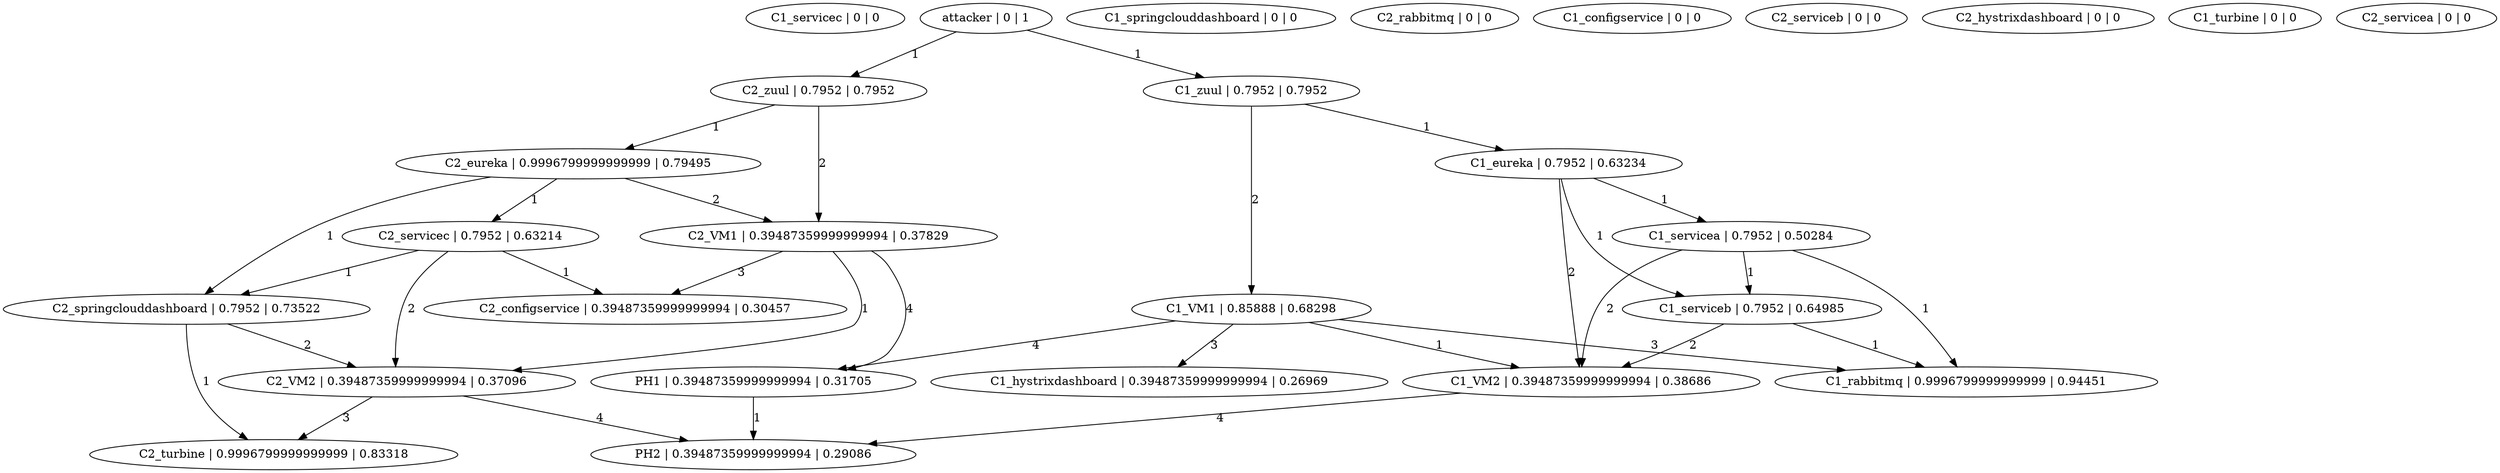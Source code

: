 digraph G {
C1_servicec [label="C1_servicec | 0 | 0"];
C2_servicec [label="C2_servicec | 0.7952 | 0.63214"];
PH1 [label="PH1 | 0.39487359999999994 | 0.31705"];
C2_configservice [label="C2_configservice | 0.39487359999999994 | 0.30457"];
C1_VM2 [label="C1_VM2 | 0.39487359999999994 | 0.38686"];
C1_springclouddashboard [label="C1_springclouddashboard | 0 | 0"];
C2_VM1 [label="C2_VM1 | 0.39487359999999994 | 0.37829"];
C2_rabbitmq [label="C2_rabbitmq | 0 | 0"];
C1_hystrixdashboard [label="C1_hystrixdashboard | 0.39487359999999994 | 0.26969"];
C2_turbine [label="C2_turbine | 0.9996799999999999 | 0.83318"];
C2_zuul [label="C2_zuul | 0.7952 | 0.7952"];
C1_VM1 [label="C1_VM1 | 0.85888 | 0.68298"];
C1_serviceb [label="C1_serviceb | 0.7952 | 0.64985"];
C1_configservice [label="C1_configservice | 0 | 0"];
C2_eureka [label="C2_eureka | 0.9996799999999999 | 0.79495"];
C2_serviceb [label="C2_serviceb | 0 | 0"];
C2_hystrixdashboard [label="C2_hystrixdashboard | 0 | 0"];
C1_servicea [label="C1_servicea | 0.7952 | 0.50284"];
C1_eureka [label="C1_eureka | 0.7952 | 0.63234"];
PH2 [label="PH2 | 0.39487359999999994 | 0.29086"];
C1_turbine [label="C1_turbine | 0 | 0"];
C2_VM2 [label="C2_VM2 | 0.39487359999999994 | 0.37096"];
C2_springclouddashboard [label="C2_springclouddashboard | 0.7952 | 0.73522"];
attacker [label="attacker | 0 | 1"];
C1_rabbitmq [label="C1_rabbitmq | 0.9996799999999999 | 0.94451"];
C1_zuul [label="C1_zuul | 0.7952 | 0.7952"];
C2_servicea [label="C2_servicea | 0 | 0"];
attacker -> C1_zuul [label=1];
attacker -> C2_zuul [label=1];
C1_zuul -> C1_eureka [label=1];
C1_zuul -> C1_VM1 [label=2];
C2_zuul -> C2_eureka [label=1];
C2_zuul -> C2_VM1 [label=2];
C1_eureka -> C1_servicea [label=1];
C1_eureka -> C1_serviceb [label=1];
C1_eureka -> C1_VM2 [label=2];
C1_VM1 -> C1_hystrixdashboard [label=3];
C1_VM1 -> C1_rabbitmq [label=3];
C1_VM1 -> C1_VM2 [label=1];
C1_VM1 -> PH1 [label=4];
C2_eureka -> C2_servicec [label=1];
C2_eureka -> C2_springclouddashboard [label=1];
C2_eureka -> C2_VM1 [label=2];
C2_VM1 -> C2_configservice [label=3];
C2_VM1 -> C2_VM2 [label=1];
C2_VM1 -> PH1 [label=4];
C1_servicea -> C1_serviceb [label=1];
C1_servicea -> C1_rabbitmq [label=1];
C1_servicea -> C1_VM2 [label=2];
C1_serviceb -> C1_rabbitmq [label=1];
C1_serviceb -> C1_VM2 [label=2];
C1_VM2 -> PH2 [label=4];
PH1 -> PH2 [label=1];
C2_servicec -> C2_configservice [label=1];
C2_servicec -> C2_springclouddashboard [label=1];
C2_servicec -> C2_VM2 [label=2];
C2_springclouddashboard -> C2_turbine [label=1];
C2_springclouddashboard -> C2_VM2 [label=2];
C2_VM2 -> C2_turbine [label=3];
C2_VM2 -> PH2 [label=4];
}
